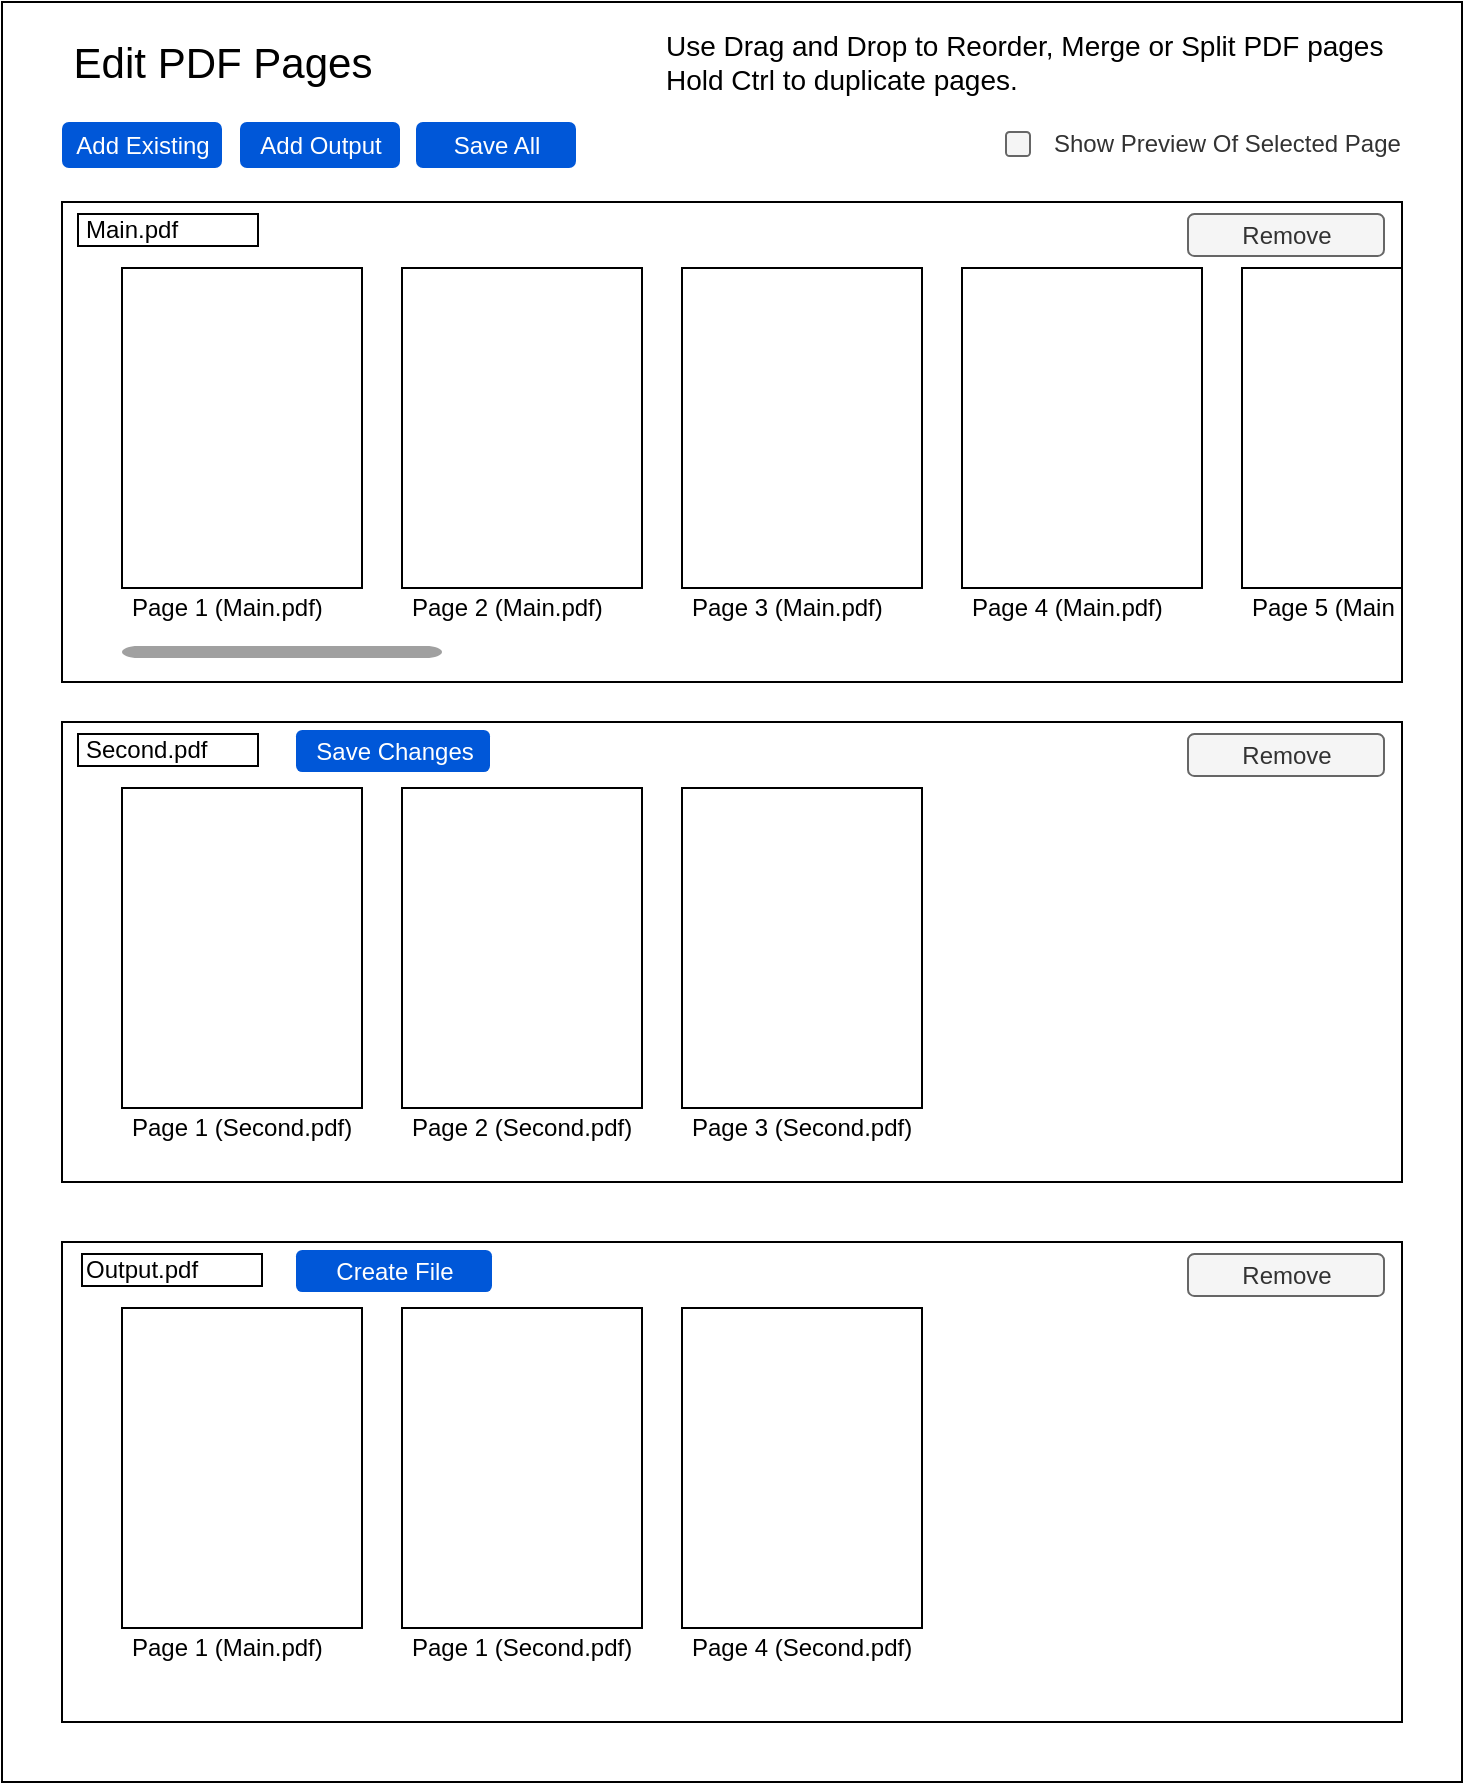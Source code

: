 <mxfile version="13.6.5">
    <diagram id="ciOWY_P3W-RI3-Z0lU_t" name="Page-1">
        <mxGraphModel dx="1672" dy="1152" grid="0" gridSize="10" guides="1" tooltips="1" connect="1" arrows="1" fold="1" page="0" pageScale="1" pageWidth="827" pageHeight="1169" math="0" shadow="0">
            <root>
                <mxCell id="0"/>
                <mxCell id="1" parent="0"/>
                <mxCell id="2" value="" style="rounded=0;whiteSpace=wrap;html=1;align=left;fillColor=none;" parent="1" vertex="1">
                    <mxGeometry x="41" y="26" width="730" height="890" as="geometry"/>
                </mxCell>
                <mxCell id="3" value="" style="rounded=0;whiteSpace=wrap;html=1;fillColor=none;" parent="1" vertex="1">
                    <mxGeometry x="71" y="126" width="670" height="240" as="geometry"/>
                </mxCell>
                <mxCell id="4" value="" style="rounded=0;whiteSpace=wrap;html=1;" parent="1" vertex="1">
                    <mxGeometry x="101" y="159" width="120" height="160" as="geometry"/>
                </mxCell>
                <mxCell id="5" value="" style="rounded=0;whiteSpace=wrap;html=1;" parent="1" vertex="1">
                    <mxGeometry x="241" y="159" width="120" height="160" as="geometry"/>
                </mxCell>
                <mxCell id="6" value="" style="rounded=0;whiteSpace=wrap;html=1;" parent="1" vertex="1">
                    <mxGeometry x="381" y="159" width="120" height="160" as="geometry"/>
                </mxCell>
                <mxCell id="7" value="" style="rounded=0;whiteSpace=wrap;html=1;" parent="1" vertex="1">
                    <mxGeometry x="521" y="159" width="120" height="160" as="geometry"/>
                </mxCell>
                <mxCell id="8" value="Page 1 (&lt;font&gt;Main.pdf)&lt;/font&gt;" style="text;html=1;align=left;verticalAlign=middle;resizable=0;points=[];autosize=1;" parent="1" vertex="1">
                    <mxGeometry x="104" y="319" width="110" height="20" as="geometry"/>
                </mxCell>
                <mxCell id="9" value="Page 2 (Main.pdf)" style="text;html=1;align=left;verticalAlign=middle;resizable=0;points=[];autosize=1;" parent="1" vertex="1">
                    <mxGeometry x="244" y="319" width="110" height="20" as="geometry"/>
                </mxCell>
                <mxCell id="10" value="Page 3 (Main.pdf)" style="text;html=1;align=left;verticalAlign=middle;resizable=0;points=[];autosize=1;" parent="1" vertex="1">
                    <mxGeometry x="384" y="319" width="110" height="20" as="geometry"/>
                </mxCell>
                <mxCell id="11" value="Page 4 (Main.pdf)" style="text;html=1;align=left;verticalAlign=middle;resizable=0;points=[];autosize=1;" parent="1" vertex="1">
                    <mxGeometry x="524" y="319" width="110" height="20" as="geometry"/>
                </mxCell>
                <mxCell id="12" value="" style="rounded=0;whiteSpace=wrap;html=1;" parent="1" vertex="1">
                    <mxGeometry x="661" y="159" width="80" height="160" as="geometry"/>
                </mxCell>
                <mxCell id="13" value="Page 5 (Main" style="text;html=1;align=left;verticalAlign=middle;resizable=0;points=[];autosize=1;" parent="1" vertex="1">
                    <mxGeometry x="664" y="319" width="90" height="20" as="geometry"/>
                </mxCell>
                <mxCell id="14" value="Main.pdf" style="text;html=1;strokeColor=none;fillColor=none;align=left;verticalAlign=middle;whiteSpace=wrap;rounded=0;" parent="1" vertex="1">
                    <mxGeometry x="81" y="130" width="70" height="20" as="geometry"/>
                </mxCell>
                <mxCell id="15" value="" style="rounded=0;whiteSpace=wrap;html=1;fillColor=none;" parent="1" vertex="1">
                    <mxGeometry x="71" y="386" width="670" height="230" as="geometry"/>
                </mxCell>
                <mxCell id="16" value="" style="rounded=0;whiteSpace=wrap;html=1;" parent="1" vertex="1">
                    <mxGeometry x="101" y="419" width="120" height="160" as="geometry"/>
                </mxCell>
                <mxCell id="17" value="" style="rounded=0;whiteSpace=wrap;html=1;" parent="1" vertex="1">
                    <mxGeometry x="241" y="419" width="120" height="160" as="geometry"/>
                </mxCell>
                <mxCell id="18" value="" style="rounded=0;whiteSpace=wrap;html=1;" parent="1" vertex="1">
                    <mxGeometry x="381" y="419" width="120" height="160" as="geometry"/>
                </mxCell>
                <mxCell id="19" value="Page 1 (Second.pdf)" style="text;html=1;align=left;verticalAlign=middle;resizable=0;points=[];autosize=1;" parent="1" vertex="1">
                    <mxGeometry x="104" y="579" width="50" height="20" as="geometry"/>
                </mxCell>
                <mxCell id="20" value="Page 2 (Second.pdf)" style="text;html=1;align=left;verticalAlign=middle;resizable=0;points=[];autosize=1;" parent="1" vertex="1">
                    <mxGeometry x="244" y="579" width="50" height="20" as="geometry"/>
                </mxCell>
                <mxCell id="21" value="Page 3 (Second.pdf)" style="text;html=1;align=left;verticalAlign=middle;resizable=0;points=[];autosize=1;" parent="1" vertex="1">
                    <mxGeometry x="384" y="579" width="50" height="20" as="geometry"/>
                </mxCell>
                <mxCell id="22" value="Second.pdf" style="text;html=1;strokeColor=none;fillColor=none;align=left;verticalAlign=middle;whiteSpace=wrap;rounded=0;" parent="1" vertex="1">
                    <mxGeometry x="81" y="390" width="110" height="20" as="geometry"/>
                </mxCell>
                <mxCell id="23" value="" style="rounded=0;whiteSpace=wrap;html=1;fillColor=none;" parent="1" vertex="1">
                    <mxGeometry x="71" y="646" width="670" height="240" as="geometry"/>
                </mxCell>
                <mxCell id="24" value="" style="rounded=0;whiteSpace=wrap;html=1;" parent="1" vertex="1">
                    <mxGeometry x="101" y="679" width="120" height="160" as="geometry"/>
                </mxCell>
                <mxCell id="25" value="" style="rounded=0;whiteSpace=wrap;html=1;" parent="1" vertex="1">
                    <mxGeometry x="241" y="679" width="120" height="160" as="geometry"/>
                </mxCell>
                <mxCell id="26" value="" style="rounded=0;whiteSpace=wrap;html=1;" parent="1" vertex="1">
                    <mxGeometry x="381" y="679" width="120" height="160" as="geometry"/>
                </mxCell>
                <mxCell id="27" value="Page 1 (Main.pdf)" style="text;html=1;align=left;verticalAlign=middle;resizable=0;points=[];autosize=1;" parent="1" vertex="1">
                    <mxGeometry x="104" y="839" width="110" height="20" as="geometry"/>
                </mxCell>
                <mxCell id="28" value="Page 1 (Second.pdf)" style="text;html=1;align=left;verticalAlign=middle;resizable=0;points=[];autosize=1;" parent="1" vertex="1">
                    <mxGeometry x="244" y="839" width="130" height="20" as="geometry"/>
                </mxCell>
                <mxCell id="29" value="Page 4 (Second.pdf)" style="text;html=1;align=left;verticalAlign=middle;resizable=0;points=[];autosize=1;" parent="1" vertex="1">
                    <mxGeometry x="384" y="840" width="120" height="18" as="geometry"/>
                </mxCell>
                <mxCell id="30" value="Output.pdf" style="text;html=1;strokeColor=none;fillColor=none;align=left;verticalAlign=middle;whiteSpace=wrap;rounded=0;" parent="1" vertex="1">
                    <mxGeometry x="81" y="650" width="110" height="20" as="geometry"/>
                </mxCell>
                <mxCell id="31" value="Add Existing" style="rounded=1;fillColor=#0057D8;align=center;strokeColor=none;html=1;fontColor=#ffffff;fontSize=12" parent="1" vertex="1">
                    <mxGeometry x="71" y="86" width="80" height="23" as="geometry"/>
                </mxCell>
                <mxCell id="32" value="Add Output" style="rounded=1;fillColor=#0057D8;align=center;strokeColor=none;html=1;fontColor=#ffffff;fontSize=12" parent="1" vertex="1">
                    <mxGeometry x="160" y="86" width="80" height="23" as="geometry"/>
                </mxCell>
                <mxCell id="33" value="" style="html=1;verticalLabelPosition=bottom;labelBackgroundColor=#ffffff;verticalAlign=top;shadow=0;dashed=0;strokeWidth=2;shape=mxgraph.ios7.misc.scroll_(horizontal);fillColor=#a0a0a0;" parent="1" vertex="1">
                    <mxGeometry x="101" y="348" width="160" height="6" as="geometry"/>
                </mxCell>
                <mxCell id="34" value="Edit PDF Pages" style="text;html=1;align=center;verticalAlign=middle;resizable=0;points=[];autosize=1;fontSize=21;" parent="1" vertex="1">
                    <mxGeometry x="71" y="41" width="160" height="30" as="geometry"/>
                </mxCell>
                <mxCell id="35" value="Use Drag and Drop to Reorder, Merge or Split PDF pages&lt;br&gt;Hold Ctrl to duplicate pages." style="text;html=1;align=left;verticalAlign=middle;resizable=0;points=[];autosize=1;fontSize=14;" parent="1" vertex="1">
                    <mxGeometry x="371" y="37" width="369" height="37" as="geometry"/>
                </mxCell>
                <mxCell id="36" value="" style="rounded=0;whiteSpace=wrap;html=1;fillColor=none;fontSize=14;align=left;" parent="1" vertex="1">
                    <mxGeometry x="81" y="652" width="90" height="16" as="geometry"/>
                </mxCell>
                <mxCell id="37" value="" style="rounded=0;whiteSpace=wrap;html=1;fillColor=none;fontSize=14;align=left;" parent="1" vertex="1">
                    <mxGeometry x="79" y="392" width="90" height="16" as="geometry"/>
                </mxCell>
                <mxCell id="38" value="" style="rounded=0;whiteSpace=wrap;html=1;fillColor=none;fontSize=14;align=left;" parent="1" vertex="1">
                    <mxGeometry x="79" y="132" width="90" height="16" as="geometry"/>
                </mxCell>
                <mxCell id="39" value="Create File" style="rounded=1;fillColor=#0057D8;align=center;strokeColor=none;html=1;fontColor=#ffffff;fontSize=12" parent="1" vertex="1">
                    <mxGeometry x="188" y="650" width="98" height="21" as="geometry"/>
                </mxCell>
                <mxCell id="40" value="Show Preview Of Selected Page" style="rounded=1;fillColor=#f5f5f5;strokeColor=#666666;align=left;verticalAlign=middle;fontStyle=0;fontSize=12;labelPosition=right;verticalLabelPosition=middle;spacingLeft=10;html=1;shadow=0;dashed=0;fontFamily=Helvetica;fontColor=#333333;" parent="1" vertex="1">
                    <mxGeometry x="543" y="91" width="12" height="12" as="geometry"/>
                </mxCell>
                <mxCell id="41" value="Save All" style="rounded=1;fillColor=#0057D8;align=center;strokeColor=none;html=1;fontColor=#ffffff;fontSize=12" parent="1" vertex="1">
                    <mxGeometry x="248" y="86" width="80" height="23" as="geometry"/>
                </mxCell>
                <mxCell id="42" value="Save Changes" style="rounded=1;fillColor=#0057D8;align=center;strokeColor=none;html=1;fontColor=#ffffff;fontSize=12" parent="1" vertex="1">
                    <mxGeometry x="188" y="390" width="97" height="21" as="geometry"/>
                </mxCell>
                <mxCell id="43" value="Remove" style="rounded=1;fillColor=#f5f5f5;align=center;strokeColor=#666666;html=1;fontColor=#333333;fontSize=12" parent="1" vertex="1">
                    <mxGeometry x="634" y="652" width="98" height="21" as="geometry"/>
                </mxCell>
                <mxCell id="44" value="Remove" style="rounded=1;fillColor=#f5f5f5;align=center;strokeColor=#666666;html=1;fontColor=#333333;fontSize=12" parent="1" vertex="1">
                    <mxGeometry x="634" y="392" width="98" height="21" as="geometry"/>
                </mxCell>
                <mxCell id="45" value="Remove" style="rounded=1;fillColor=#f5f5f5;align=center;strokeColor=#666666;html=1;fontColor=#333333;fontSize=12" parent="1" vertex="1">
                    <mxGeometry x="634" y="132" width="98" height="21" as="geometry"/>
                </mxCell>
            </root>
        </mxGraphModel>
    </diagram>
</mxfile>